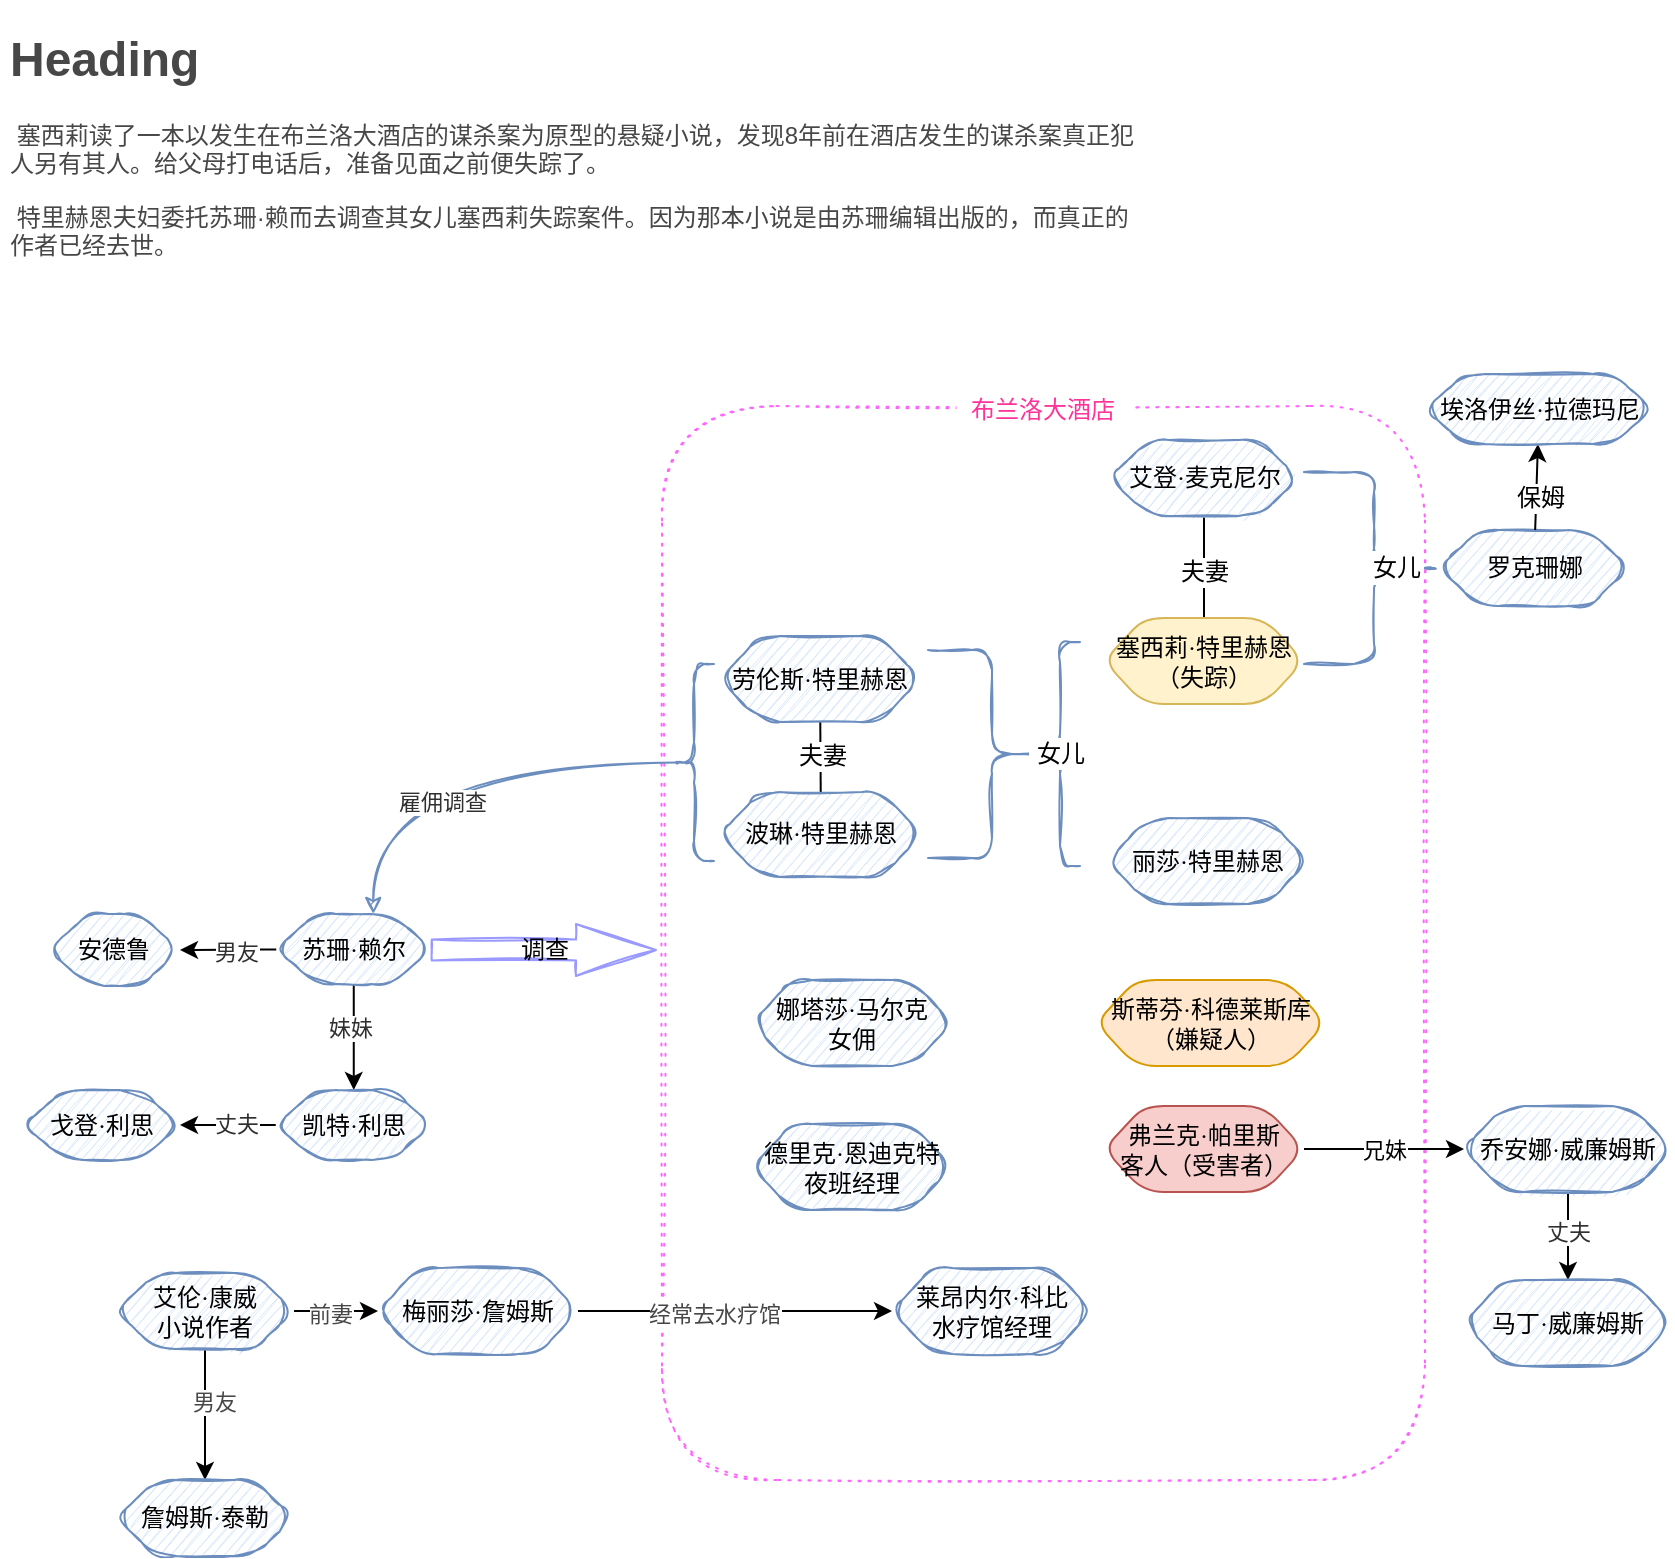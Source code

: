 <mxfile version="16.1.0" type="github">
  <diagram id="MXw0cYcsGM257r_ZbbDP" name="Page-1">
    <mxGraphModel dx="2072" dy="810" grid="0" gridSize="10" guides="1" tooltips="1" connect="1" arrows="1" fold="1" page="1" pageScale="1" pageWidth="827" pageHeight="1169" background="none" math="0" shadow="0">
      <root>
        <mxCell id="0" />
        <mxCell id="1" parent="0" />
        <mxCell id="uacHUbi1trWL338XFEOj-30" value="" style="rounded=1;whiteSpace=wrap;html=1;shadow=0;glass=0;sketch=1;fontFamily=Garamond;fontSize=12;strokeColor=#FF66FF;fillColor=none;dashed=1;strokeWidth=1;dashPattern=1 4;" parent="1" vertex="1">
          <mxGeometry x="-461" y="208" width="381.5" height="537" as="geometry" />
        </mxCell>
        <mxCell id="oo8Prl5hbCjf0k8FOTMF-12" style="edgeStyle=none;rounded=0;orthogonalLoop=1;jettySize=auto;html=1;entryX=0.5;entryY=0;entryDx=0;entryDy=0;fontFamily=Comic Sans MS;fontColor=#FF66B3;" parent="1" source="uacHUbi1trWL338XFEOj-3" target="oo8Prl5hbCjf0k8FOTMF-10" edge="1">
          <mxGeometry relative="1" as="geometry" />
        </mxCell>
        <mxCell id="oo8Prl5hbCjf0k8FOTMF-15" value="&lt;font color=&quot;#303030&quot;&gt;妹妹&lt;/font&gt;" style="edgeLabel;html=1;align=center;verticalAlign=middle;resizable=0;points=[];fontFamily=Comic Sans MS;fontColor=#FF66B3;" parent="oo8Prl5hbCjf0k8FOTMF-12" vertex="1" connectable="0">
          <mxGeometry x="-0.17" y="-2" relative="1" as="geometry">
            <mxPoint as="offset" />
          </mxGeometry>
        </mxCell>
        <mxCell id="oo8Prl5hbCjf0k8FOTMF-14" style="edgeStyle=none;rounded=0;orthogonalLoop=1;jettySize=auto;html=1;entryX=1;entryY=0.5;entryDx=0;entryDy=0;fontFamily=Comic Sans MS;fontColor=#FF66B3;" parent="1" source="uacHUbi1trWL338XFEOj-3" target="uacHUbi1trWL338XFEOj-4" edge="1">
          <mxGeometry relative="1" as="geometry" />
        </mxCell>
        <mxCell id="oo8Prl5hbCjf0k8FOTMF-17" value="男友" style="edgeLabel;html=1;align=center;verticalAlign=middle;resizable=0;points=[];fontFamily=Comic Sans MS;fontColor=#303030;" parent="oo8Prl5hbCjf0k8FOTMF-14" vertex="1" connectable="0">
          <mxGeometry x="-0.371" y="1" relative="1" as="geometry">
            <mxPoint x="-5" as="offset" />
          </mxGeometry>
        </mxCell>
        <mxCell id="uacHUbi1trWL338XFEOj-3" value="&lt;span&gt;苏珊·赖尔&lt;/span&gt;" style="shape=hexagon;perimeter=hexagonPerimeter2;whiteSpace=wrap;html=1;fixedSize=1;rounded=1;shadow=0;glass=0;sketch=1;fontFamily=Garamond;fontSize=12;strokeColor=#6c8ebf;fillColor=#dae8fc;" parent="1" vertex="1">
          <mxGeometry x="-654.12" y="462" width="78" height="35" as="geometry" />
        </mxCell>
        <mxCell id="uacHUbi1trWL338XFEOj-4" value="安德鲁" style="shape=hexagon;perimeter=hexagonPerimeter2;whiteSpace=wrap;html=1;fixedSize=1;rounded=1;shadow=0;glass=0;sketch=1;fontFamily=Garamond;fontSize=12;fontColor=default;strokeColor=#6c8ebf;fillColor=#dae8fc;" parent="1" vertex="1">
          <mxGeometry x="-767.75" y="462" width="65.75" height="36" as="geometry" />
        </mxCell>
        <mxCell id="uacHUbi1trWL338XFEOj-9" style="edgeStyle=none;rounded=1;orthogonalLoop=1;jettySize=auto;html=1;fontFamily=Comic Sans MS;fontSize=12;fontColor=default;endArrow=none;endFill=0;" parent="1" source="uacHUbi1trWL338XFEOj-7" target="uacHUbi1trWL338XFEOj-8" edge="1">
          <mxGeometry relative="1" as="geometry" />
        </mxCell>
        <mxCell id="uacHUbi1trWL338XFEOj-10" value="夫妻" style="edgeLabel;html=1;align=center;verticalAlign=middle;resizable=0;points=[];fontSize=12;fontFamily=Comic Sans MS;fontColor=default;" parent="uacHUbi1trWL338XFEOj-9" vertex="1" connectable="0">
          <mxGeometry x="-0.314" y="1" relative="1" as="geometry">
            <mxPoint y="5" as="offset" />
          </mxGeometry>
        </mxCell>
        <mxCell id="uacHUbi1trWL338XFEOj-7" value="劳伦斯·特里赫恩" style="shape=hexagon;perimeter=hexagonPerimeter2;whiteSpace=wrap;html=1;fixedSize=1;rounded=1;shadow=0;glass=0;sketch=1;fontFamily=Comic Sans MS;fontSize=12;fillColor=#dae8fc;strokeColor=#6c8ebf;" parent="1" vertex="1">
          <mxGeometry x="-432" y="323" width="100" height="43" as="geometry" />
        </mxCell>
        <mxCell id="uacHUbi1trWL338XFEOj-8" value="波琳·特里赫恩" style="shape=hexagon;perimeter=hexagonPerimeter2;whiteSpace=wrap;html=1;fixedSize=1;rounded=1;shadow=0;glass=0;sketch=1;fontFamily=Comic Sans MS;fontSize=12;fillColor=#dae8fc;strokeColor=#6c8ebf;" parent="1" vertex="1">
          <mxGeometry x="-432" y="401" width="101" height="42.5" as="geometry" />
        </mxCell>
        <mxCell id="uacHUbi1trWL338XFEOj-19" style="edgeStyle=none;rounded=1;orthogonalLoop=1;jettySize=auto;html=1;entryX=0.5;entryY=1;entryDx=0;entryDy=0;fontFamily=Comic Sans MS;fontSize=12;fontColor=default;endArrow=none;endFill=0;startArrow=none;exitX=0.5;exitY=0;exitDx=0;exitDy=0;" parent="1" source="uacHUbi1trWL338XFEOj-11" target="uacHUbi1trWL338XFEOj-18" edge="1">
          <mxGeometry relative="1" as="geometry" />
        </mxCell>
        <mxCell id="uacHUbi1trWL338XFEOj-20" value="夫妻" style="edgeLabel;html=1;align=center;verticalAlign=middle;resizable=0;points=[];fontSize=12;fontFamily=Comic Sans MS;fontColor=default;" parent="uacHUbi1trWL338XFEOj-19" vertex="1" connectable="0">
          <mxGeometry x="0.104" y="2" relative="1" as="geometry">
            <mxPoint x="2" y="5" as="offset" />
          </mxGeometry>
        </mxCell>
        <mxCell id="uacHUbi1trWL338XFEOj-11" value="塞西莉·特里赫恩&lt;br&gt;（失踪）" style="shape=hexagon;perimeter=hexagonPerimeter2;whiteSpace=wrap;html=1;fixedSize=1;rounded=1;shadow=0;glass=0;sketch=0;fontFamily=Comic Sans MS;fontSize=12;strokeColor=#d6b656;fillColor=#fff2cc;" parent="1" vertex="1">
          <mxGeometry x="-240" y="314" width="100" height="43" as="geometry" />
        </mxCell>
        <mxCell id="uacHUbi1trWL338XFEOj-13" value="丽莎·特里赫恩" style="shape=hexagon;perimeter=hexagonPerimeter2;whiteSpace=wrap;html=1;fixedSize=1;rounded=1;shadow=0;glass=0;sketch=1;fontFamily=Comic Sans MS;fontSize=12;fontColor=default;strokeColor=#6c8ebf;fillColor=#dae8fc;" parent="1" vertex="1">
          <mxGeometry x="-238" y="414" width="100" height="43" as="geometry" />
        </mxCell>
        <mxCell id="uacHUbi1trWL338XFEOj-14" value="" style="shape=curlyBracket;whiteSpace=wrap;html=1;rounded=1;flipH=1;shadow=0;glass=0;sketch=1;fontFamily=Comic Sans MS;fontSize=12;fontColor=default;strokeColor=#6c8ebf;fillColor=#dae8fc;" parent="1" vertex="1">
          <mxGeometry x="-328" y="330" width="64" height="104" as="geometry" />
        </mxCell>
        <mxCell id="uacHUbi1trWL338XFEOj-15" value="" style="shape=curlyBracket;whiteSpace=wrap;html=1;rounded=1;shadow=0;glass=0;sketch=1;fontFamily=Comic Sans MS;fontSize=12;fontColor=default;strokeColor=#6c8ebf;fillColor=#dae8fc;" parent="1" vertex="1">
          <mxGeometry x="-272" y="326" width="20" height="112" as="geometry" />
        </mxCell>
        <mxCell id="uacHUbi1trWL338XFEOj-16" value="女儿" style="text;html=1;align=center;verticalAlign=middle;whiteSpace=wrap;rounded=0;shadow=0;glass=0;sketch=0;fontFamily=Comic Sans MS;fontSize=12;fillColor=default;" parent="1" vertex="1">
          <mxGeometry x="-277.5" y="374" width="31" height="16" as="geometry" />
        </mxCell>
        <mxCell id="uacHUbi1trWL338XFEOj-18" value="艾登·麦克尼尔" style="shape=hexagon;perimeter=hexagonPerimeter2;whiteSpace=wrap;html=1;fixedSize=1;rounded=1;shadow=0;glass=0;sketch=1;fontFamily=Comic Sans MS;fontSize=12;fontColor=default;strokeColor=#6c8ebf;fillColor=#dae8fc;" parent="1" vertex="1">
          <mxGeometry x="-237.5" y="225" width="95" height="38" as="geometry" />
        </mxCell>
        <mxCell id="uacHUbi1trWL338XFEOj-21" value="罗克珊娜" style="shape=hexagon;perimeter=hexagonPerimeter2;whiteSpace=wrap;html=1;fixedSize=1;rounded=1;shadow=0;glass=0;sketch=1;fontFamily=Comic Sans MS;fontSize=12;fontColor=default;strokeColor=#6c8ebf;fillColor=#dae8fc;" parent="1" vertex="1">
          <mxGeometry x="-72.5" y="270" width="95" height="38" as="geometry" />
        </mxCell>
        <mxCell id="uacHUbi1trWL338XFEOj-23" value="" style="shape=curlyBracket;whiteSpace=wrap;html=1;rounded=1;flipH=1;shadow=0;glass=0;sketch=1;fontFamily=Comic Sans MS;fontSize=12;fontColor=default;strokeColor=#6c8ebf;fillColor=#dae8fc;size=0.5;gradientColor=none;" parent="1" vertex="1">
          <mxGeometry x="-140" y="241" width="70" height="96" as="geometry" />
        </mxCell>
        <mxCell id="uacHUbi1trWL338XFEOj-24" value="女儿" style="text;html=1;strokeColor=none;fillColor=default;align=center;verticalAlign=middle;whiteSpace=wrap;rounded=0;shadow=0;glass=0;sketch=0;fontFamily=Comic Sans MS;fontSize=12;fontColor=default;" parent="1" vertex="1">
          <mxGeometry x="-107" y="280.5" width="27" height="17" as="geometry" />
        </mxCell>
        <mxCell id="uacHUbi1trWL338XFEOj-28" value="" style="edgeStyle=none;rounded=1;orthogonalLoop=1;jettySize=auto;html=1;fontFamily=Comic Sans MS;fontSize=12;fontColor=default;endArrow=none;endFill=0;startArrow=classic;startFill=1;" parent="1" source="uacHUbi1trWL338XFEOj-25" target="uacHUbi1trWL338XFEOj-21" edge="1">
          <mxGeometry relative="1" as="geometry">
            <mxPoint x="-39" y="273" as="targetPoint" />
          </mxGeometry>
        </mxCell>
        <mxCell id="uacHUbi1trWL338XFEOj-29" value="保姆" style="edgeLabel;html=1;align=center;verticalAlign=middle;resizable=0;points=[];fontSize=12;fontFamily=Comic Sans MS;fontColor=default;" parent="uacHUbi1trWL338XFEOj-28" vertex="1" connectable="0">
          <mxGeometry x="-0.288" y="1" relative="1" as="geometry">
            <mxPoint y="11" as="offset" />
          </mxGeometry>
        </mxCell>
        <mxCell id="uacHUbi1trWL338XFEOj-25" value="埃洛伊丝·拉德玛尼" style="shape=hexagon;perimeter=hexagonPerimeter2;whiteSpace=wrap;html=1;fixedSize=1;rounded=1;shadow=0;glass=0;sketch=1;fontFamily=Garamond;fontSize=12;fontColor=default;strokeColor=#6c8ebf;fillColor=#dae8fc;" parent="1" vertex="1">
          <mxGeometry x="-79.5" y="192" width="114" height="35" as="geometry" />
        </mxCell>
        <mxCell id="uacHUbi1trWL338XFEOj-33" value="斯蒂芬·科德莱斯库&lt;br&gt;（嫌疑人）" style="shape=hexagon;perimeter=hexagonPerimeter2;whiteSpace=wrap;html=1;fixedSize=1;rounded=1;shadow=0;glass=0;sketch=0;fontFamily=Comic Sans MS;fontSize=12;strokeColor=#d79b00;fillColor=#ffe6cc;" parent="1" vertex="1">
          <mxGeometry x="-244" y="495" width="115" height="43" as="geometry" />
        </mxCell>
        <mxCell id="oo8Prl5hbCjf0k8FOTMF-3" value="兄妹" style="edgeStyle=orthogonalEdgeStyle;rounded=0;orthogonalLoop=1;jettySize=auto;html=1;fontFamily=Comic Sans MS;" parent="1" source="oo8Prl5hbCjf0k8FOTMF-1" target="oo8Prl5hbCjf0k8FOTMF-2" edge="1">
          <mxGeometry relative="1" as="geometry" />
        </mxCell>
        <mxCell id="oo8Prl5hbCjf0k8FOTMF-1" value="弗兰克·帕里斯&lt;br&gt;客人（受害者）" style="shape=hexagon;perimeter=hexagonPerimeter2;whiteSpace=wrap;html=1;fixedSize=1;rounded=1;shadow=0;glass=0;sketch=0;fontFamily=Comic Sans MS;fontSize=12;strokeColor=#b85450;fillColor=#f8cecc;" parent="1" vertex="1">
          <mxGeometry x="-240" y="558" width="100" height="43" as="geometry" />
        </mxCell>
        <mxCell id="oo8Prl5hbCjf0k8FOTMF-5" style="rounded=0;orthogonalLoop=1;jettySize=auto;html=1;entryX=0.5;entryY=0;entryDx=0;entryDy=0;fontFamily=Comic Sans MS;" parent="1" source="oo8Prl5hbCjf0k8FOTMF-2" target="oo8Prl5hbCjf0k8FOTMF-4" edge="1">
          <mxGeometry relative="1" as="geometry" />
        </mxCell>
        <mxCell id="oo8Prl5hbCjf0k8FOTMF-18" value="丈夫" style="edgeLabel;html=1;align=center;verticalAlign=middle;resizable=0;points=[];fontFamily=Comic Sans MS;fontColor=#303030;" parent="oo8Prl5hbCjf0k8FOTMF-5" vertex="1" connectable="0">
          <mxGeometry x="-0.118" relative="1" as="geometry">
            <mxPoint as="offset" />
          </mxGeometry>
        </mxCell>
        <mxCell id="oo8Prl5hbCjf0k8FOTMF-2" value="乔安娜·威廉姆斯" style="shape=hexagon;perimeter=hexagonPerimeter2;whiteSpace=wrap;html=1;fixedSize=1;rounded=1;shadow=0;glass=0;sketch=1;fontFamily=Garamond;fontSize=12;strokeColor=#6c8ebf;fillColor=#dae8fc;" parent="1" vertex="1">
          <mxGeometry x="-60" y="558" width="104" height="43" as="geometry" />
        </mxCell>
        <mxCell id="oo8Prl5hbCjf0k8FOTMF-4" value="马丁·威廉姆斯" style="shape=hexagon;perimeter=hexagonPerimeter2;whiteSpace=wrap;html=1;fixedSize=1;rounded=1;shadow=0;glass=0;sketch=1;fontFamily=Garamond;fontSize=12;strokeColor=#6c8ebf;fillColor=#dae8fc;" parent="1" vertex="1">
          <mxGeometry x="-60" y="645" width="104" height="43" as="geometry" />
        </mxCell>
        <mxCell id="oo8Prl5hbCjf0k8FOTMF-6" value="德里克·恩迪克特&lt;br&gt;夜班经理" style="shape=hexagon;perimeter=hexagonPerimeter2;whiteSpace=wrap;html=1;fixedSize=1;rounded=1;shadow=0;glass=0;sketch=1;fontFamily=Garamond;fontSize=12;fontColor=default;strokeColor=#6c8ebf;fillColor=#dae8fc;" parent="1" vertex="1">
          <mxGeometry x="-416" y="567" width="100" height="43" as="geometry" />
        </mxCell>
        <mxCell id="oo8Prl5hbCjf0k8FOTMF-7" value="莱昂内尔·科比&lt;br&gt;水疗馆经理" style="shape=hexagon;perimeter=hexagonPerimeter2;whiteSpace=wrap;html=1;fixedSize=1;rounded=1;shadow=0;glass=0;sketch=1;fontFamily=Garamond;fontSize=12;fontColor=default;strokeColor=#6c8ebf;fillColor=#dae8fc;" parent="1" vertex="1">
          <mxGeometry x="-346" y="639" width="100" height="43" as="geometry" />
        </mxCell>
        <mxCell id="oo8Prl5hbCjf0k8FOTMF-9" value="娜塔莎·马尔克&lt;br&gt;女佣" style="shape=hexagon;perimeter=hexagonPerimeter2;whiteSpace=wrap;html=1;fixedSize=1;rounded=1;shadow=0;glass=0;sketch=1;fontFamily=Garamond;fontSize=12;fontColor=default;strokeColor=#6c8ebf;fillColor=#dae8fc;" parent="1" vertex="1">
          <mxGeometry x="-416" y="495" width="100" height="43" as="geometry" />
        </mxCell>
        <mxCell id="oo8Prl5hbCjf0k8FOTMF-13" style="edgeStyle=none;rounded=0;orthogonalLoop=1;jettySize=auto;html=1;fontFamily=Comic Sans MS;fontColor=#FF66B3;" parent="1" source="oo8Prl5hbCjf0k8FOTMF-10" target="oo8Prl5hbCjf0k8FOTMF-11" edge="1">
          <mxGeometry relative="1" as="geometry" />
        </mxCell>
        <mxCell id="oo8Prl5hbCjf0k8FOTMF-16" value="丈夫" style="edgeLabel;html=1;align=center;verticalAlign=middle;resizable=0;points=[];fontFamily=Comic Sans MS;fontColor=#303030;" parent="oo8Prl5hbCjf0k8FOTMF-13" vertex="1" connectable="0">
          <mxGeometry x="-0.04" y="-1" relative="1" as="geometry">
            <mxPoint x="3" as="offset" />
          </mxGeometry>
        </mxCell>
        <mxCell id="oo8Prl5hbCjf0k8FOTMF-10" value="&lt;span&gt;凯特·利思&lt;/span&gt;" style="shape=hexagon;perimeter=hexagonPerimeter2;whiteSpace=wrap;html=1;fixedSize=1;rounded=1;shadow=0;glass=0;sketch=1;fontFamily=Garamond;fontSize=12;strokeColor=#6c8ebf;fillColor=#dae8fc;" parent="1" vertex="1">
          <mxGeometry x="-654.12" y="550" width="78" height="35" as="geometry" />
        </mxCell>
        <mxCell id="oo8Prl5hbCjf0k8FOTMF-11" value="&lt;span&gt;戈登·利思&lt;/span&gt;" style="shape=hexagon;perimeter=hexagonPerimeter2;whiteSpace=wrap;html=1;fixedSize=1;rounded=1;shadow=0;glass=0;sketch=1;fontFamily=Garamond;fontSize=12;strokeColor=#6c8ebf;fillColor=#dae8fc;" parent="1" vertex="1">
          <mxGeometry x="-780" y="550" width="78" height="35" as="geometry" />
        </mxCell>
        <mxCell id="oo8Prl5hbCjf0k8FOTMF-22" style="edgeStyle=orthogonalEdgeStyle;rounded=0;orthogonalLoop=1;jettySize=auto;html=1;fontFamily=Comic Sans MS;fontColor=#303030;exitX=0.1;exitY=0.5;exitDx=0;exitDy=0;exitPerimeter=0;curved=1;fillColor=#dae8fc;strokeColor=#6c8ebf;sketch=1;entryX=0.625;entryY=0;entryDx=0;entryDy=0;" parent="1" source="oo8Prl5hbCjf0k8FOTMF-21" edge="1" target="uacHUbi1trWL338XFEOj-3">
          <mxGeometry relative="1" as="geometry">
            <mxPoint x="-628" y="526" as="targetPoint" />
            <Array as="points">
              <mxPoint x="-605" y="386" />
            </Array>
          </mxGeometry>
        </mxCell>
        <mxCell id="oo8Prl5hbCjf0k8FOTMF-23" value="雇佣调查" style="edgeLabel;html=1;align=center;verticalAlign=middle;resizable=0;points=[];fontFamily=Comic Sans MS;fontColor=#303030;" parent="oo8Prl5hbCjf0k8FOTMF-22" vertex="1" connectable="0">
          <mxGeometry x="0.299" y="5" relative="1" as="geometry">
            <mxPoint x="30" y="14" as="offset" />
          </mxGeometry>
        </mxCell>
        <mxCell id="oo8Prl5hbCjf0k8FOTMF-21" value="" style="shape=curlyBracket;whiteSpace=wrap;html=1;rounded=1;shadow=0;glass=0;sketch=1;fontFamily=Comic Sans MS;fontSize=12;fontColor=default;strokeColor=#6c8ebf;fillColor=#dae8fc;" parent="1" vertex="1">
          <mxGeometry x="-455" y="337" width="20" height="98.5" as="geometry" />
        </mxCell>
        <mxCell id="oo8Prl5hbCjf0k8FOTMF-24" value="调查" style="html=1;shadow=0;dashed=0;align=center;verticalAlign=middle;shape=mxgraph.arrows2.arrow;dy=0.6;dx=40;notch=0;rounded=1;sketch=1;fontFamily=Comic Sans MS;strokeColor=#9999FF;" parent="1" vertex="1">
          <mxGeometry x="-576.12" y="467" width="112.12" height="26" as="geometry" />
        </mxCell>
        <mxCell id="FhepEYHY0lq0mqFYzFcG-2" value="布兰洛大酒店" style="rounded=1;whiteSpace=wrap;html=1;fillColor=#FFFFFF;gradientColor=#ffffff;strokeColor=none;fontColor=#FF3399;" vertex="1" parent="1">
          <mxGeometry x="-313.75" y="190.25" width="87" height="38.5" as="geometry" />
        </mxCell>
        <mxCell id="FhepEYHY0lq0mqFYzFcG-4" value="&lt;h1&gt;Heading&lt;/h1&gt;&lt;p&gt;&lt;span&gt;&lt;span style=&quot;white-space: pre&quot;&gt;	&lt;/span&gt;塞西莉读了一本以发生在布兰洛大酒店的谋杀案为原型的悬疑小说，&lt;/span&gt;&lt;span&gt;发现8年前在酒店发生的谋杀案真正犯人另有其人。给父母打电话后，准备见面之前便失踪了。&lt;/span&gt;&lt;/p&gt;&lt;p&gt;&lt;span style=&quot;white-space: pre&quot;&gt;	&lt;/span&gt;特里赫恩夫妇委托苏珊·赖而去调查其女儿塞西莉失踪案件。因为那本小说是由苏珊编辑出版的，而真正的作者已经去世。&lt;/p&gt;" style="text;html=1;strokeColor=none;fillColor=none;spacing=5;spacingTop=-20;whiteSpace=wrap;overflow=hidden;rounded=0;fontColor=#474747;" vertex="1" parent="1">
          <mxGeometry x="-792" y="15" width="578" height="213" as="geometry" />
        </mxCell>
        <mxCell id="FhepEYHY0lq0mqFYzFcG-7" style="edgeStyle=orthogonalEdgeStyle;rounded=0;orthogonalLoop=1;jettySize=auto;html=1;fontColor=#474747;" edge="1" parent="1" source="FhepEYHY0lq0mqFYzFcG-6" target="oo8Prl5hbCjf0k8FOTMF-7">
          <mxGeometry relative="1" as="geometry" />
        </mxCell>
        <mxCell id="FhepEYHY0lq0mqFYzFcG-8" value="经常去水疗馆" style="edgeLabel;html=1;align=center;verticalAlign=middle;resizable=0;points=[];fontColor=#474747;" vertex="1" connectable="0" parent="FhepEYHY0lq0mqFYzFcG-7">
          <mxGeometry x="-0.143" y="-1" relative="1" as="geometry">
            <mxPoint as="offset" />
          </mxGeometry>
        </mxCell>
        <mxCell id="FhepEYHY0lq0mqFYzFcG-6" value="梅丽莎·詹姆斯" style="shape=hexagon;perimeter=hexagonPerimeter2;whiteSpace=wrap;html=1;fixedSize=1;rounded=1;shadow=0;glass=0;sketch=1;fontFamily=Garamond;fontSize=12;fontColor=default;strokeColor=#6c8ebf;fillColor=#dae8fc;" vertex="1" parent="1">
          <mxGeometry x="-603" y="639" width="100" height="43" as="geometry" />
        </mxCell>
        <mxCell id="FhepEYHY0lq0mqFYzFcG-10" value="" style="edgeStyle=orthogonalEdgeStyle;rounded=0;orthogonalLoop=1;jettySize=auto;html=1;fontColor=#474747;" edge="1" parent="1" source="FhepEYHY0lq0mqFYzFcG-9" target="FhepEYHY0lq0mqFYzFcG-6">
          <mxGeometry relative="1" as="geometry" />
        </mxCell>
        <mxCell id="FhepEYHY0lq0mqFYzFcG-11" value="前妻" style="edgeLabel;html=1;align=center;verticalAlign=middle;resizable=0;points=[];fontColor=#474747;" vertex="1" connectable="0" parent="FhepEYHY0lq0mqFYzFcG-10">
          <mxGeometry x="-0.143" y="-1" relative="1" as="geometry">
            <mxPoint as="offset" />
          </mxGeometry>
        </mxCell>
        <mxCell id="FhepEYHY0lq0mqFYzFcG-13" value="" style="edgeStyle=orthogonalEdgeStyle;rounded=0;orthogonalLoop=1;jettySize=auto;html=1;fontColor=#474747;" edge="1" parent="1" source="FhepEYHY0lq0mqFYzFcG-9" target="FhepEYHY0lq0mqFYzFcG-12">
          <mxGeometry relative="1" as="geometry" />
        </mxCell>
        <mxCell id="FhepEYHY0lq0mqFYzFcG-14" value="男友" style="edgeLabel;html=1;align=center;verticalAlign=middle;resizable=0;points=[];fontColor=#474747;" vertex="1" connectable="0" parent="FhepEYHY0lq0mqFYzFcG-13">
          <mxGeometry x="-0.206" y="4" relative="1" as="geometry">
            <mxPoint as="offset" />
          </mxGeometry>
        </mxCell>
        <mxCell id="FhepEYHY0lq0mqFYzFcG-9" value="&lt;span&gt;艾伦·康威&lt;br&gt;小说作者&lt;br&gt;&lt;/span&gt;" style="shape=hexagon;perimeter=hexagonPerimeter2;whiteSpace=wrap;html=1;fixedSize=1;rounded=1;shadow=0;glass=0;sketch=1;fontFamily=Garamond;fontSize=12;strokeColor=#6c8ebf;fillColor=#dae8fc;" vertex="1" parent="1">
          <mxGeometry x="-734" y="641.5" width="89" height="38" as="geometry" />
        </mxCell>
        <mxCell id="FhepEYHY0lq0mqFYzFcG-12" value="&lt;span&gt;詹姆斯·泰勒&lt;br&gt;&lt;/span&gt;" style="shape=hexagon;perimeter=hexagonPerimeter2;whiteSpace=wrap;html=1;fixedSize=1;rounded=1;shadow=0;glass=0;sketch=1;fontFamily=Garamond;fontSize=12;strokeColor=#6c8ebf;fillColor=#dae8fc;" vertex="1" parent="1">
          <mxGeometry x="-734" y="745" width="89" height="38" as="geometry" />
        </mxCell>
      </root>
    </mxGraphModel>
  </diagram>
</mxfile>
